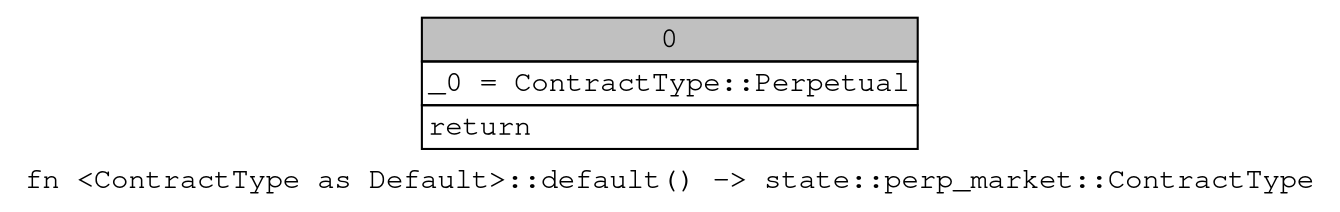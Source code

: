 digraph Mir_0_17199 {
    graph [fontname="Courier, monospace"];
    node [fontname="Courier, monospace"];
    edge [fontname="Courier, monospace"];
    label=<fn &lt;ContractType as Default&gt;::default() -&gt; state::perp_market::ContractType<br align="left"/>>;
    bb0__0_17199 [shape="none", label=<<table border="0" cellborder="1" cellspacing="0"><tr><td bgcolor="gray" align="center" colspan="1">0</td></tr><tr><td align="left" balign="left">_0 = ContractType::Perpetual<br/></td></tr><tr><td align="left">return</td></tr></table>>];
}

